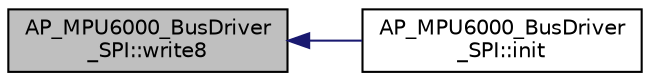 digraph "AP_MPU6000_BusDriver_SPI::write8"
{
 // INTERACTIVE_SVG=YES
  edge [fontname="Helvetica",fontsize="10",labelfontname="Helvetica",labelfontsize="10"];
  node [fontname="Helvetica",fontsize="10",shape=record];
  rankdir="LR";
  Node1 [label="AP_MPU6000_BusDriver\l_SPI::write8",height=0.2,width=0.4,color="black", fillcolor="grey75", style="filled", fontcolor="black"];
  Node1 -> Node2 [dir="back",color="midnightblue",fontsize="10",style="solid",fontname="Helvetica"];
  Node2 [label="AP_MPU6000_BusDriver\l_SPI::init",height=0.2,width=0.4,color="black", fillcolor="white", style="filled",URL="$classAP__MPU6000__BusDriver__SPI.html#a453d62570547b40656fe0daa4cd0ebb8"];
}
